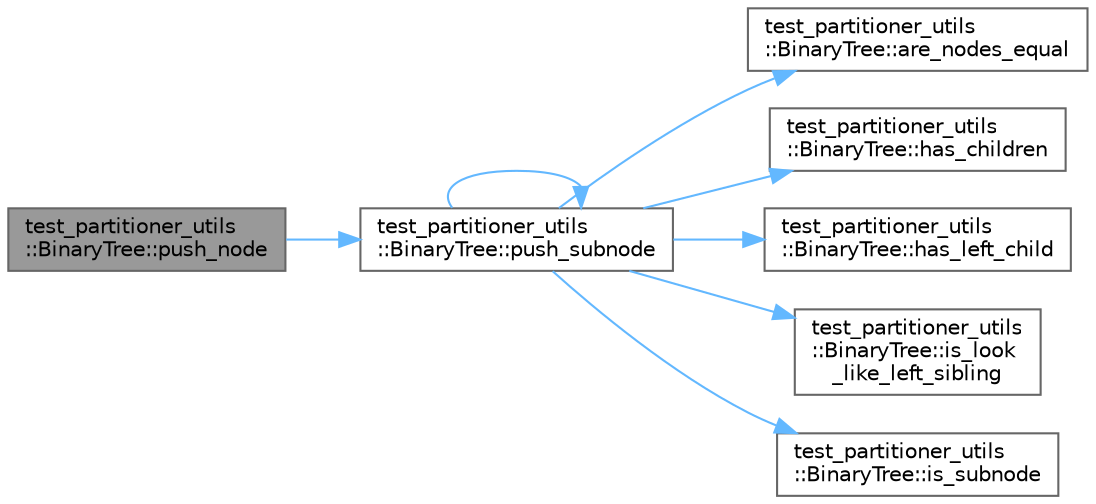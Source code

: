 digraph "test_partitioner_utils::BinaryTree::push_node"
{
 // LATEX_PDF_SIZE
  bgcolor="transparent";
  edge [fontname=Helvetica,fontsize=10,labelfontname=Helvetica,labelfontsize=10];
  node [fontname=Helvetica,fontsize=10,shape=box,height=0.2,width=0.4];
  rankdir="LR";
  Node1 [id="Node000001",label="test_partitioner_utils\l::BinaryTree::push_node",height=0.2,width=0.4,color="gray40", fillcolor="grey60", style="filled", fontcolor="black",tooltip=" "];
  Node1 -> Node2 [id="edge1_Node000001_Node000002",color="steelblue1",style="solid",tooltip=" "];
  Node2 [id="Node000002",label="test_partitioner_utils\l::BinaryTree::push_subnode",height=0.2,width=0.4,color="grey40", fillcolor="white", style="filled",URL="$classtest__partitioner__utils_1_1_binary_tree.html#adc8e500acbf932403e670e203362eca4",tooltip=" "];
  Node2 -> Node3 [id="edge2_Node000002_Node000003",color="steelblue1",style="solid",tooltip=" "];
  Node3 [id="Node000003",label="test_partitioner_utils\l::BinaryTree::are_nodes_equal",height=0.2,width=0.4,color="grey40", fillcolor="white", style="filled",URL="$classtest__partitioner__utils_1_1_binary_tree.html#a5c5f4854dfd16813d356de5ddac259e2",tooltip=" "];
  Node2 -> Node4 [id="edge3_Node000002_Node000004",color="steelblue1",style="solid",tooltip=" "];
  Node4 [id="Node000004",label="test_partitioner_utils\l::BinaryTree::has_children",height=0.2,width=0.4,color="grey40", fillcolor="white", style="filled",URL="$classtest__partitioner__utils_1_1_binary_tree.html#a49248aa530de6df5131d76fee7e0dd6b",tooltip=" "];
  Node2 -> Node5 [id="edge4_Node000002_Node000005",color="steelblue1",style="solid",tooltip=" "];
  Node5 [id="Node000005",label="test_partitioner_utils\l::BinaryTree::has_left_child",height=0.2,width=0.4,color="grey40", fillcolor="white", style="filled",URL="$classtest__partitioner__utils_1_1_binary_tree.html#a0e8c2f6564d7235b4dbab51e2ad3331a",tooltip=" "];
  Node2 -> Node6 [id="edge5_Node000002_Node000006",color="steelblue1",style="solid",tooltip=" "];
  Node6 [id="Node000006",label="test_partitioner_utils\l::BinaryTree::is_look\l_like_left_sibling",height=0.2,width=0.4,color="grey40", fillcolor="white", style="filled",URL="$classtest__partitioner__utils_1_1_binary_tree.html#afe4f874502acf521c69f42aff566e1fd",tooltip=" "];
  Node2 -> Node7 [id="edge6_Node000002_Node000007",color="steelblue1",style="solid",tooltip=" "];
  Node7 [id="Node000007",label="test_partitioner_utils\l::BinaryTree::is_subnode",height=0.2,width=0.4,color="grey40", fillcolor="white", style="filled",URL="$classtest__partitioner__utils_1_1_binary_tree.html#a82a0fb092f8ec54919dc9208a8cbf639",tooltip=" "];
  Node2 -> Node2 [id="edge7_Node000002_Node000002",color="steelblue1",style="solid",tooltip=" "];
}
